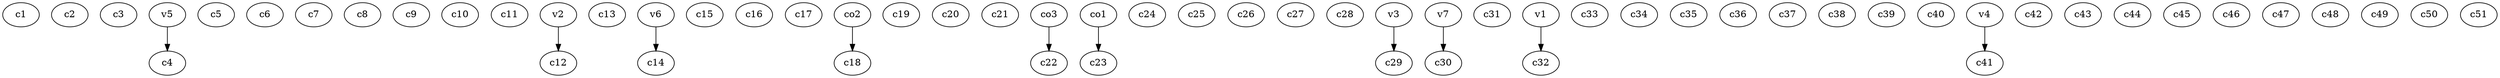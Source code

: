 strict digraph  {
c1;
c2;
c3;
c4;
c5;
c6;
c7;
c8;
c9;
c10;
c11;
c12;
c13;
c14;
c15;
c16;
c17;
c18;
c19;
c20;
c21;
c22;
c23;
c24;
c25;
c26;
c27;
c28;
c29;
c30;
c31;
c32;
c33;
c34;
c35;
c36;
c37;
c38;
c39;
c40;
c41;
c42;
c43;
c44;
c45;
c46;
c47;
c48;
c49;
c50;
c51;
v1;
v2;
v3;
v4;
v5;
v6;
v7;
co1;
co2;
co3;
v1 -> c32  [weight=1];
v2 -> c12  [weight=1];
v3 -> c29  [weight=1];
v4 -> c41  [weight=1];
v5 -> c4  [weight=1];
v6 -> c14  [weight=1];
v7 -> c30  [weight=1];
co1 -> c23  [weight=1];
co2 -> c18  [weight=1];
co3 -> c22  [weight=1];
}
